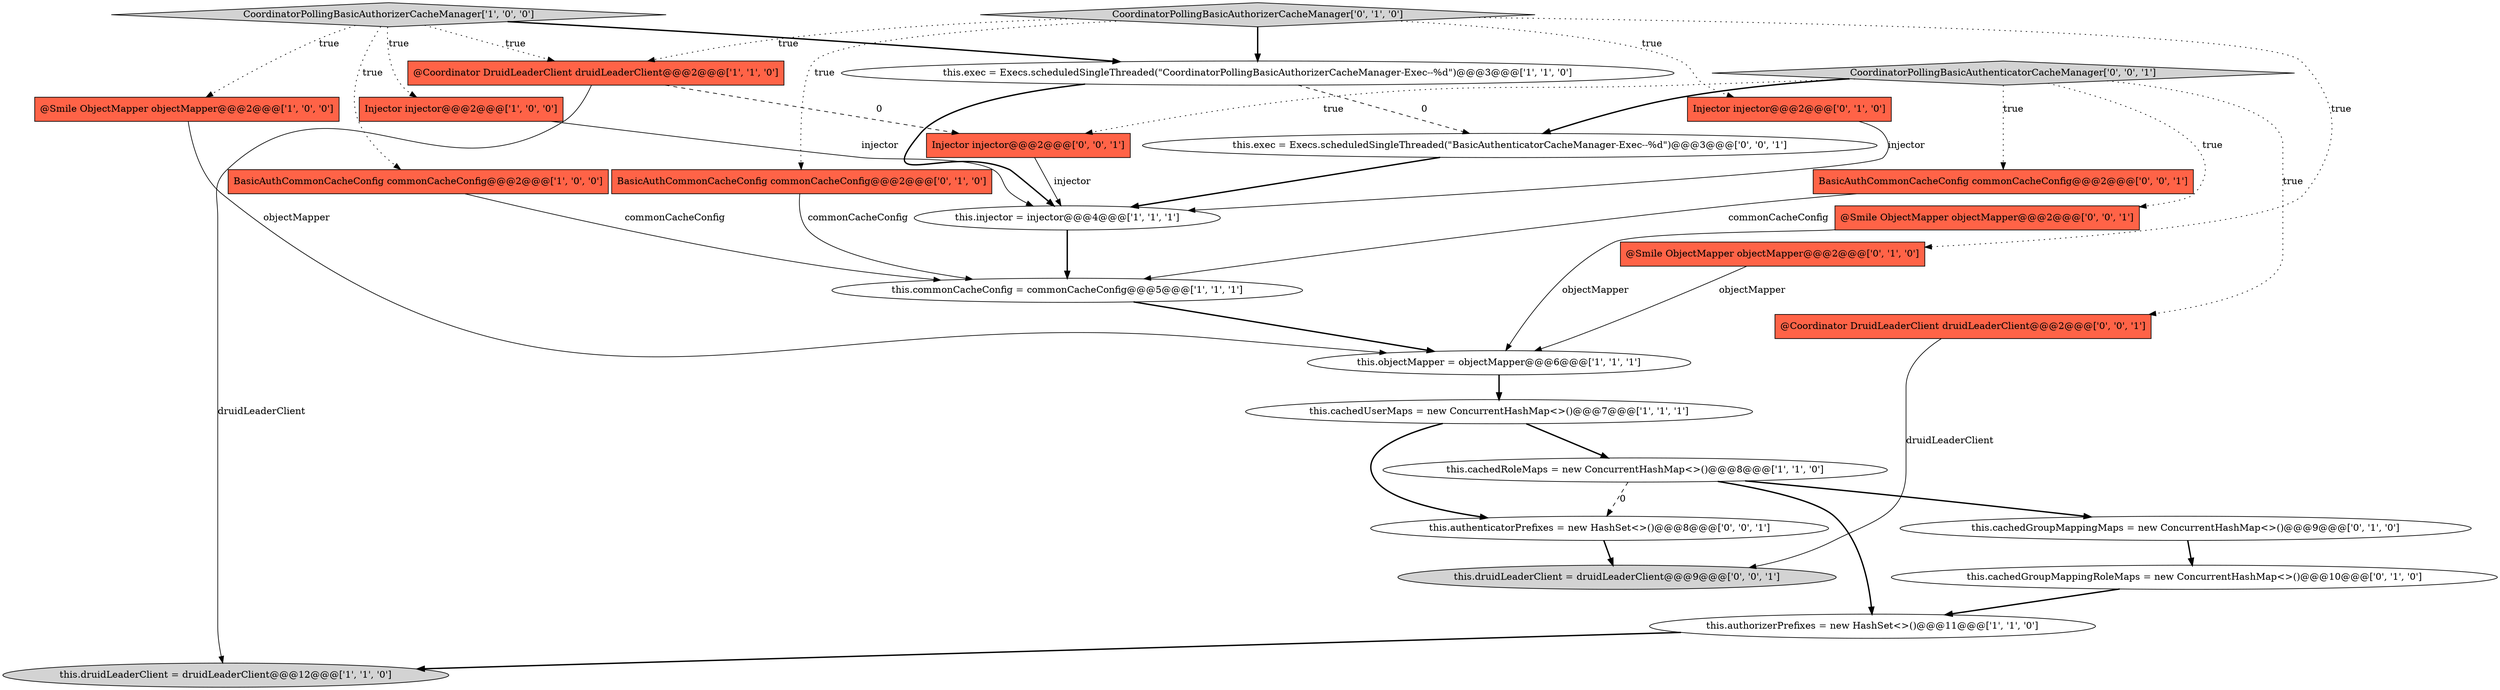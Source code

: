 digraph {
25 [style = filled, label = "Injector injector@@@2@@@['0', '0', '1']", fillcolor = tomato, shape = box image = "AAA0AAABBB3BBB"];
6 [style = filled, label = "@Smile ObjectMapper objectMapper@@@2@@@['1', '0', '0']", fillcolor = tomato, shape = box image = "AAA0AAABBB1BBB"];
21 [style = filled, label = "@Smile ObjectMapper objectMapper@@@2@@@['0', '0', '1']", fillcolor = tomato, shape = box image = "AAA0AAABBB3BBB"];
13 [style = filled, label = "this.cachedGroupMappingMaps = new ConcurrentHashMap<>()@@@9@@@['0', '1', '0']", fillcolor = white, shape = ellipse image = "AAA1AAABBB2BBB"];
23 [style = filled, label = "this.druidLeaderClient = druidLeaderClient@@@9@@@['0', '0', '1']", fillcolor = lightgray, shape = ellipse image = "AAA0AAABBB3BBB"];
8 [style = filled, label = "Injector injector@@@2@@@['1', '0', '0']", fillcolor = tomato, shape = box image = "AAA0AAABBB1BBB"];
7 [style = filled, label = "this.authorizerPrefixes = new HashSet<>()@@@11@@@['1', '1', '0']", fillcolor = white, shape = ellipse image = "AAA0AAABBB1BBB"];
9 [style = filled, label = "this.cachedRoleMaps = new ConcurrentHashMap<>()@@@8@@@['1', '1', '0']", fillcolor = white, shape = ellipse image = "AAA0AAABBB1BBB"];
4 [style = filled, label = "this.objectMapper = objectMapper@@@6@@@['1', '1', '1']", fillcolor = white, shape = ellipse image = "AAA0AAABBB1BBB"];
10 [style = filled, label = "CoordinatorPollingBasicAuthorizerCacheManager['1', '0', '0']", fillcolor = lightgray, shape = diamond image = "AAA0AAABBB1BBB"];
17 [style = filled, label = "BasicAuthCommonCacheConfig commonCacheConfig@@@2@@@['0', '1', '0']", fillcolor = tomato, shape = box image = "AAA0AAABBB2BBB"];
5 [style = filled, label = "this.commonCacheConfig = commonCacheConfig@@@5@@@['1', '1', '1']", fillcolor = white, shape = ellipse image = "AAA0AAABBB1BBB"];
11 [style = filled, label = "this.cachedUserMaps = new ConcurrentHashMap<>()@@@7@@@['1', '1', '1']", fillcolor = white, shape = ellipse image = "AAA0AAABBB1BBB"];
0 [style = filled, label = "BasicAuthCommonCacheConfig commonCacheConfig@@@2@@@['1', '0', '0']", fillcolor = tomato, shape = box image = "AAA0AAABBB1BBB"];
19 [style = filled, label = "@Coordinator DruidLeaderClient druidLeaderClient@@@2@@@['0', '0', '1']", fillcolor = tomato, shape = box image = "AAA0AAABBB3BBB"];
12 [style = filled, label = "@Coordinator DruidLeaderClient druidLeaderClient@@@2@@@['1', '1', '0']", fillcolor = tomato, shape = box image = "AAA0AAABBB1BBB"];
14 [style = filled, label = "this.cachedGroupMappingRoleMaps = new ConcurrentHashMap<>()@@@10@@@['0', '1', '0']", fillcolor = white, shape = ellipse image = "AAA1AAABBB2BBB"];
1 [style = filled, label = "this.injector = injector@@@4@@@['1', '1', '1']", fillcolor = white, shape = ellipse image = "AAA0AAABBB1BBB"];
2 [style = filled, label = "this.exec = Execs.scheduledSingleThreaded(\"CoordinatorPollingBasicAuthorizerCacheManager-Exec--%d\")@@@3@@@['1', '1', '0']", fillcolor = white, shape = ellipse image = "AAA0AAABBB1BBB"];
24 [style = filled, label = "BasicAuthCommonCacheConfig commonCacheConfig@@@2@@@['0', '0', '1']", fillcolor = tomato, shape = box image = "AAA0AAABBB3BBB"];
22 [style = filled, label = "this.authenticatorPrefixes = new HashSet<>()@@@8@@@['0', '0', '1']", fillcolor = white, shape = ellipse image = "AAA0AAABBB3BBB"];
18 [style = filled, label = "Injector injector@@@2@@@['0', '1', '0']", fillcolor = tomato, shape = box image = "AAA0AAABBB2BBB"];
20 [style = filled, label = "CoordinatorPollingBasicAuthenticatorCacheManager['0', '0', '1']", fillcolor = lightgray, shape = diamond image = "AAA0AAABBB3BBB"];
16 [style = filled, label = "@Smile ObjectMapper objectMapper@@@2@@@['0', '1', '0']", fillcolor = tomato, shape = box image = "AAA0AAABBB2BBB"];
15 [style = filled, label = "CoordinatorPollingBasicAuthorizerCacheManager['0', '1', '0']", fillcolor = lightgray, shape = diamond image = "AAA0AAABBB2BBB"];
3 [style = filled, label = "this.druidLeaderClient = druidLeaderClient@@@12@@@['1', '1', '0']", fillcolor = lightgray, shape = ellipse image = "AAA0AAABBB1BBB"];
26 [style = filled, label = "this.exec = Execs.scheduledSingleThreaded(\"BasicAuthenticatorCacheManager-Exec--%d\")@@@3@@@['0', '0', '1']", fillcolor = white, shape = ellipse image = "AAA0AAABBB3BBB"];
15->17 [style = dotted, label="true"];
20->25 [style = dotted, label="true"];
12->25 [style = dashed, label="0"];
14->7 [style = bold, label=""];
11->22 [style = bold, label=""];
10->2 [style = bold, label=""];
18->1 [style = solid, label="injector"];
10->12 [style = dotted, label="true"];
20->21 [style = dotted, label="true"];
0->5 [style = solid, label="commonCacheConfig"];
2->26 [style = dashed, label="0"];
6->4 [style = solid, label="objectMapper"];
4->11 [style = bold, label=""];
15->18 [style = dotted, label="true"];
9->13 [style = bold, label=""];
25->1 [style = solid, label="injector"];
11->9 [style = bold, label=""];
10->0 [style = dotted, label="true"];
20->24 [style = dotted, label="true"];
8->1 [style = solid, label="injector"];
5->4 [style = bold, label=""];
15->2 [style = bold, label=""];
7->3 [style = bold, label=""];
16->4 [style = solid, label="objectMapper"];
19->23 [style = solid, label="druidLeaderClient"];
12->3 [style = solid, label="druidLeaderClient"];
10->8 [style = dotted, label="true"];
26->1 [style = bold, label=""];
2->1 [style = bold, label=""];
10->6 [style = dotted, label="true"];
24->5 [style = solid, label="commonCacheConfig"];
15->16 [style = dotted, label="true"];
20->19 [style = dotted, label="true"];
22->23 [style = bold, label=""];
13->14 [style = bold, label=""];
20->26 [style = bold, label=""];
21->4 [style = solid, label="objectMapper"];
17->5 [style = solid, label="commonCacheConfig"];
9->22 [style = dashed, label="0"];
15->12 [style = dotted, label="true"];
1->5 [style = bold, label=""];
9->7 [style = bold, label=""];
}
